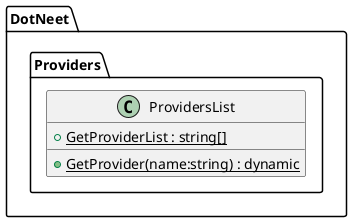 @startuml
namespace DotNeet.Providers {
	class ProvidersList {
		+ {static} GetProviderList : string[]
		+ {static} GetProvider(name:string) : dynamic
	}
}
@enduml
